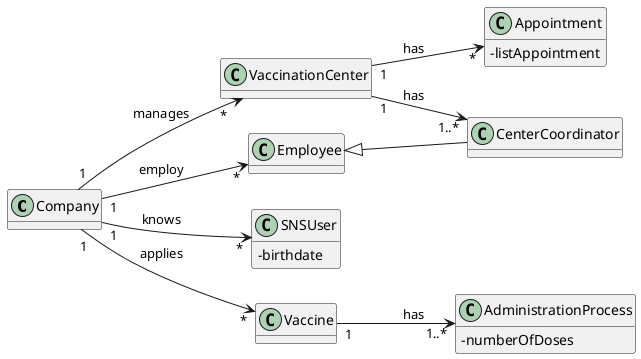 @startuml
hide methods
left to right direction
skinparam classAttributeIconSize 0

class Company {
}
class VaccinationCenter {
}
class Appointment{
-listAppointment
}
class CenterCoordinator extends Employee{
}
class SNSUser{
-birthdate
}
class AdministrationProcess{
-numberOfDoses
}
class Vaccine{
}
class Employee{}

Company"1" --> "*"Vaccine: applies
Vaccine"1" --> "1..*" AdministrationProcess: has
Company"1"--> "*"VaccinationCenter: manages
VaccinationCenter"1" --> "1..*" CenterCoordinator: has
Company"1" --> "*"Employee: employ
Company"1" --> "*" SNSUser: knows
VaccinationCenter"1" --> "*"Appointment: has

@enduml